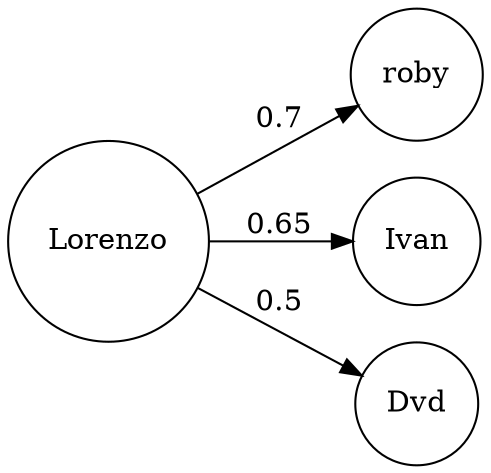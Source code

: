 digraph net {
rankdir=LR;
node [shape=circle];
Lorenzo -> roby [ label = 0.7 ];
Lorenzo -> Ivan [ label = 0.65 ];
Lorenzo -> Dvd [ label = 0.5 ];
}
